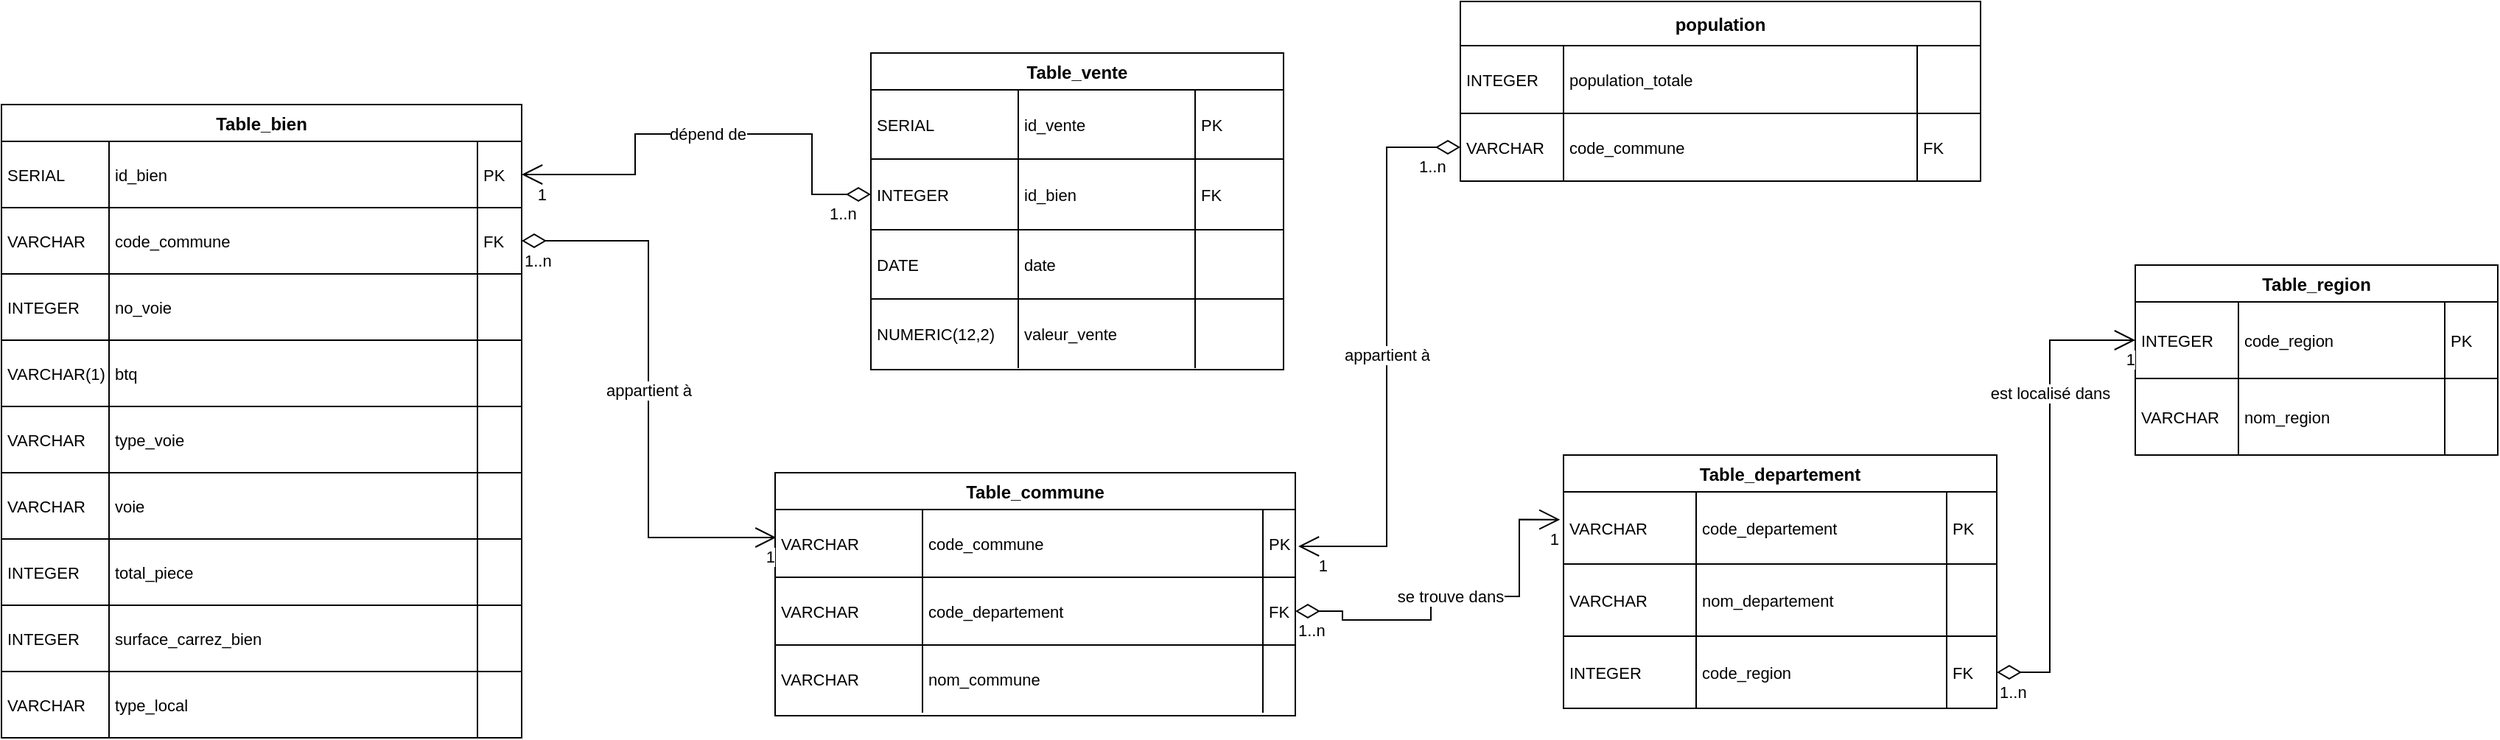 <mxfile version="27.2.0">
  <diagram name="Page-1" id="5Tjdu4dXu1ty_uL3PqQw">
    <mxGraphModel dx="2938" dy="1116" grid="1" gridSize="10" guides="1" tooltips="1" connect="1" arrows="1" fold="1" page="1" pageScale="1" pageWidth="1169" pageHeight="827" math="0" shadow="0">
      <root>
        <mxCell id="0" />
        <mxCell id="1" parent="0" />
        <mxCell id="_aAZYnoRH1j6Abzu226s-1" value="Table_region" style="shape=table;startSize=25;container=1;collapsible=0;childLayout=tableLayout;fixedRows=1;rowLines=1;fontStyle=1;align=center;resizeLast=1;" parent="1" vertex="1">
          <mxGeometry x="1508" y="199" width="246" height="129" as="geometry" />
        </mxCell>
        <mxCell id="_aAZYnoRH1j6Abzu226s-2" style="shape=tableRow;horizontal=0;startSize=0;swimlaneHead=0;swimlaneBody=0;fillColor=none;collapsible=0;dropTarget=0;points=[[0,0.5],[1,0.5]];portConstraint=eastwest;top=0;left=0;right=0;bottom=0;" parent="_aAZYnoRH1j6Abzu226s-1" vertex="1">
          <mxGeometry y="25" width="246" height="52" as="geometry" />
        </mxCell>
        <mxCell id="_aAZYnoRH1j6Abzu226s-3" value="INTEGER" style="shape=partialRectangle;connectable=0;fillColor=none;top=0;left=0;bottom=0;right=0;align=left;spacingLeft=2;overflow=hidden;fontSize=11;" parent="_aAZYnoRH1j6Abzu226s-2" vertex="1">
          <mxGeometry width="70" height="52" as="geometry">
            <mxRectangle width="70" height="52" as="alternateBounds" />
          </mxGeometry>
        </mxCell>
        <mxCell id="_aAZYnoRH1j6Abzu226s-4" value="code_region" style="shape=partialRectangle;connectable=0;fillColor=none;top=0;left=0;bottom=0;right=0;align=left;spacingLeft=2;overflow=hidden;fontSize=11;" parent="_aAZYnoRH1j6Abzu226s-2" vertex="1">
          <mxGeometry x="70" width="140" height="52" as="geometry">
            <mxRectangle width="140" height="52" as="alternateBounds" />
          </mxGeometry>
        </mxCell>
        <mxCell id="_aAZYnoRH1j6Abzu226s-5" value="PK" style="shape=partialRectangle;connectable=0;fillColor=none;top=0;left=0;bottom=0;right=0;align=left;spacingLeft=2;overflow=hidden;fontSize=11;" parent="_aAZYnoRH1j6Abzu226s-2" vertex="1">
          <mxGeometry x="210" width="36" height="52" as="geometry">
            <mxRectangle width="36" height="52" as="alternateBounds" />
          </mxGeometry>
        </mxCell>
        <mxCell id="_aAZYnoRH1j6Abzu226s-6" style="shape=tableRow;horizontal=0;startSize=0;swimlaneHead=0;swimlaneBody=0;fillColor=none;collapsible=0;dropTarget=0;points=[[0,0.5],[1,0.5]];portConstraint=eastwest;top=0;left=0;right=0;bottom=0;" parent="_aAZYnoRH1j6Abzu226s-1" vertex="1">
          <mxGeometry y="77" width="246" height="52" as="geometry" />
        </mxCell>
        <mxCell id="_aAZYnoRH1j6Abzu226s-7" value="VARCHAR" style="shape=partialRectangle;connectable=0;fillColor=none;top=0;left=0;bottom=0;right=0;align=left;spacingLeft=2;overflow=hidden;fontSize=11;" parent="_aAZYnoRH1j6Abzu226s-6" vertex="1">
          <mxGeometry width="70" height="52" as="geometry">
            <mxRectangle width="70" height="52" as="alternateBounds" />
          </mxGeometry>
        </mxCell>
        <mxCell id="_aAZYnoRH1j6Abzu226s-8" value="nom_region " style="shape=partialRectangle;connectable=0;fillColor=none;top=0;left=0;bottom=0;right=0;align=left;spacingLeft=2;overflow=hidden;fontSize=11;" parent="_aAZYnoRH1j6Abzu226s-6" vertex="1">
          <mxGeometry x="70" width="140" height="52" as="geometry">
            <mxRectangle width="140" height="52" as="alternateBounds" />
          </mxGeometry>
        </mxCell>
        <mxCell id="_aAZYnoRH1j6Abzu226s-9" value="" style="shape=partialRectangle;connectable=0;fillColor=none;top=0;left=0;bottom=0;right=0;align=left;spacingLeft=2;overflow=hidden;fontSize=11;" parent="_aAZYnoRH1j6Abzu226s-6" vertex="1">
          <mxGeometry x="210" width="36" height="52" as="geometry">
            <mxRectangle width="36" height="52" as="alternateBounds" />
          </mxGeometry>
        </mxCell>
        <mxCell id="_aAZYnoRH1j6Abzu226s-10" value="Table_departement" style="shape=table;startSize=25;container=1;collapsible=0;childLayout=tableLayout;fixedRows=1;rowLines=1;fontStyle=1;align=center;resizeLast=1;" parent="1" vertex="1">
          <mxGeometry x="1120" y="328" width="294" height="172" as="geometry" />
        </mxCell>
        <mxCell id="_aAZYnoRH1j6Abzu226s-11" style="shape=tableRow;horizontal=0;startSize=0;swimlaneHead=0;swimlaneBody=0;fillColor=none;collapsible=0;dropTarget=0;points=[[0,0.5],[1,0.5]];portConstraint=eastwest;top=0;left=0;right=0;bottom=0;" parent="_aAZYnoRH1j6Abzu226s-10" vertex="1">
          <mxGeometry y="25" width="294" height="49" as="geometry" />
        </mxCell>
        <mxCell id="_aAZYnoRH1j6Abzu226s-12" value="VARCHAR" style="shape=partialRectangle;connectable=0;fillColor=none;top=0;left=0;bottom=0;right=0;align=left;spacingLeft=2;overflow=hidden;fontSize=11;" parent="_aAZYnoRH1j6Abzu226s-11" vertex="1">
          <mxGeometry width="90" height="49" as="geometry">
            <mxRectangle width="90" height="49" as="alternateBounds" />
          </mxGeometry>
        </mxCell>
        <mxCell id="_aAZYnoRH1j6Abzu226s-13" value="code_departement" style="shape=partialRectangle;connectable=0;fillColor=none;top=0;left=0;bottom=0;right=0;align=left;spacingLeft=2;overflow=hidden;fontSize=11;" parent="_aAZYnoRH1j6Abzu226s-11" vertex="1">
          <mxGeometry x="90" width="170" height="49" as="geometry">
            <mxRectangle width="170" height="49" as="alternateBounds" />
          </mxGeometry>
        </mxCell>
        <mxCell id="_aAZYnoRH1j6Abzu226s-14" value="PK" style="shape=partialRectangle;connectable=0;fillColor=none;top=0;left=0;bottom=0;right=0;align=left;spacingLeft=2;overflow=hidden;fontSize=11;" parent="_aAZYnoRH1j6Abzu226s-11" vertex="1">
          <mxGeometry x="260" width="34" height="49" as="geometry">
            <mxRectangle width="34" height="49" as="alternateBounds" />
          </mxGeometry>
        </mxCell>
        <mxCell id="_aAZYnoRH1j6Abzu226s-15" style="shape=tableRow;horizontal=0;startSize=0;swimlaneHead=0;swimlaneBody=0;fillColor=none;collapsible=0;dropTarget=0;points=[[0,0.5],[1,0.5]];portConstraint=eastwest;top=0;left=0;right=0;bottom=0;" parent="_aAZYnoRH1j6Abzu226s-10" vertex="1">
          <mxGeometry y="74" width="294" height="49" as="geometry" />
        </mxCell>
        <mxCell id="_aAZYnoRH1j6Abzu226s-16" value="VARCHAR" style="shape=partialRectangle;connectable=0;fillColor=none;top=0;left=0;bottom=0;right=0;align=left;spacingLeft=2;overflow=hidden;fontSize=11;" parent="_aAZYnoRH1j6Abzu226s-15" vertex="1">
          <mxGeometry width="90" height="49" as="geometry">
            <mxRectangle width="90" height="49" as="alternateBounds" />
          </mxGeometry>
        </mxCell>
        <mxCell id="_aAZYnoRH1j6Abzu226s-17" value="nom_departement" style="shape=partialRectangle;connectable=0;fillColor=none;top=0;left=0;bottom=0;right=0;align=left;spacingLeft=2;overflow=hidden;fontSize=11;" parent="_aAZYnoRH1j6Abzu226s-15" vertex="1">
          <mxGeometry x="90" width="170" height="49" as="geometry">
            <mxRectangle width="170" height="49" as="alternateBounds" />
          </mxGeometry>
        </mxCell>
        <mxCell id="_aAZYnoRH1j6Abzu226s-18" value="" style="shape=partialRectangle;connectable=0;fillColor=none;top=0;left=0;bottom=0;right=0;align=left;spacingLeft=2;overflow=hidden;fontSize=11;" parent="_aAZYnoRH1j6Abzu226s-15" vertex="1">
          <mxGeometry x="260" width="34" height="49" as="geometry">
            <mxRectangle width="34" height="49" as="alternateBounds" />
          </mxGeometry>
        </mxCell>
        <mxCell id="_aAZYnoRH1j6Abzu226s-19" style="shape=tableRow;horizontal=0;startSize=0;swimlaneHead=0;swimlaneBody=0;fillColor=none;collapsible=0;dropTarget=0;points=[[0,0.5],[1,0.5]];portConstraint=eastwest;top=0;left=0;right=0;bottom=0;" parent="_aAZYnoRH1j6Abzu226s-10" vertex="1">
          <mxGeometry y="123" width="294" height="49" as="geometry" />
        </mxCell>
        <mxCell id="_aAZYnoRH1j6Abzu226s-20" value="INTEGER" style="shape=partialRectangle;connectable=0;fillColor=none;top=0;left=0;bottom=0;right=0;align=left;spacingLeft=2;overflow=hidden;fontSize=11;" parent="_aAZYnoRH1j6Abzu226s-19" vertex="1">
          <mxGeometry width="90" height="49" as="geometry">
            <mxRectangle width="90" height="49" as="alternateBounds" />
          </mxGeometry>
        </mxCell>
        <mxCell id="_aAZYnoRH1j6Abzu226s-21" value="code_region" style="shape=partialRectangle;connectable=0;fillColor=none;top=0;left=0;bottom=0;right=0;align=left;spacingLeft=2;overflow=hidden;fontSize=11;" parent="_aAZYnoRH1j6Abzu226s-19" vertex="1">
          <mxGeometry x="90" width="170" height="49" as="geometry">
            <mxRectangle width="170" height="49" as="alternateBounds" />
          </mxGeometry>
        </mxCell>
        <mxCell id="_aAZYnoRH1j6Abzu226s-22" value="FK" style="shape=partialRectangle;connectable=0;fillColor=none;top=0;left=0;bottom=0;right=0;align=left;spacingLeft=2;overflow=hidden;fontSize=11;" parent="_aAZYnoRH1j6Abzu226s-19" vertex="1">
          <mxGeometry x="260" width="34" height="49" as="geometry">
            <mxRectangle width="34" height="49" as="alternateBounds" />
          </mxGeometry>
        </mxCell>
        <mxCell id="_aAZYnoRH1j6Abzu226s-23" value="Table_commune" style="shape=table;startSize=25;container=1;collapsible=0;childLayout=tableLayout;fixedRows=1;rowLines=1;fontStyle=1;align=center;resizeLast=1;" parent="1" vertex="1">
          <mxGeometry x="585" y="340" width="353" height="165" as="geometry" />
        </mxCell>
        <mxCell id="_aAZYnoRH1j6Abzu226s-24" style="shape=tableRow;horizontal=0;startSize=0;swimlaneHead=0;swimlaneBody=0;fillColor=none;collapsible=0;dropTarget=0;points=[[0,0.5],[1,0.5]];portConstraint=eastwest;top=0;left=0;right=0;bottom=0;" parent="_aAZYnoRH1j6Abzu226s-23" vertex="1">
          <mxGeometry y="25" width="353" height="46" as="geometry" />
        </mxCell>
        <mxCell id="_aAZYnoRH1j6Abzu226s-25" value="VARCHAR" style="shape=partialRectangle;connectable=0;fillColor=none;top=0;left=0;bottom=0;right=0;align=left;spacingLeft=2;overflow=hidden;fontSize=11;" parent="_aAZYnoRH1j6Abzu226s-24" vertex="1">
          <mxGeometry width="100" height="46" as="geometry">
            <mxRectangle width="100" height="46" as="alternateBounds" />
          </mxGeometry>
        </mxCell>
        <mxCell id="_aAZYnoRH1j6Abzu226s-26" value="code_commune" style="shape=partialRectangle;connectable=0;fillColor=none;top=0;left=0;bottom=0;right=0;align=left;spacingLeft=2;overflow=hidden;fontSize=11;" parent="_aAZYnoRH1j6Abzu226s-24" vertex="1">
          <mxGeometry x="100" width="231" height="46" as="geometry">
            <mxRectangle width="231" height="46" as="alternateBounds" />
          </mxGeometry>
        </mxCell>
        <mxCell id="_aAZYnoRH1j6Abzu226s-27" value="PK" style="shape=partialRectangle;connectable=0;fillColor=none;top=0;left=0;bottom=0;right=0;align=left;spacingLeft=2;overflow=hidden;fontSize=11;" parent="_aAZYnoRH1j6Abzu226s-24" vertex="1">
          <mxGeometry x="331" width="22" height="46" as="geometry">
            <mxRectangle width="22" height="46" as="alternateBounds" />
          </mxGeometry>
        </mxCell>
        <mxCell id="_aAZYnoRH1j6Abzu226s-28" style="shape=tableRow;horizontal=0;startSize=0;swimlaneHead=0;swimlaneBody=0;fillColor=none;collapsible=0;dropTarget=0;points=[[0,0.5],[1,0.5]];portConstraint=eastwest;top=0;left=0;right=0;bottom=0;" parent="_aAZYnoRH1j6Abzu226s-23" vertex="1">
          <mxGeometry y="71" width="353" height="46" as="geometry" />
        </mxCell>
        <mxCell id="_aAZYnoRH1j6Abzu226s-29" value="VARCHAR" style="shape=partialRectangle;connectable=0;fillColor=none;top=0;left=0;bottom=0;right=0;align=left;spacingLeft=2;overflow=hidden;fontSize=11;" parent="_aAZYnoRH1j6Abzu226s-28" vertex="1">
          <mxGeometry width="100" height="46" as="geometry">
            <mxRectangle width="100" height="46" as="alternateBounds" />
          </mxGeometry>
        </mxCell>
        <mxCell id="_aAZYnoRH1j6Abzu226s-30" value="code_departement" style="shape=partialRectangle;connectable=0;fillColor=none;top=0;left=0;bottom=0;right=0;align=left;spacingLeft=2;overflow=hidden;fontSize=11;" parent="_aAZYnoRH1j6Abzu226s-28" vertex="1">
          <mxGeometry x="100" width="231" height="46" as="geometry">
            <mxRectangle width="231" height="46" as="alternateBounds" />
          </mxGeometry>
        </mxCell>
        <mxCell id="_aAZYnoRH1j6Abzu226s-31" value="FK" style="shape=partialRectangle;connectable=0;fillColor=none;top=0;left=0;bottom=0;right=0;align=left;spacingLeft=2;overflow=hidden;fontSize=11;" parent="_aAZYnoRH1j6Abzu226s-28" vertex="1">
          <mxGeometry x="331" width="22" height="46" as="geometry">
            <mxRectangle width="22" height="46" as="alternateBounds" />
          </mxGeometry>
        </mxCell>
        <mxCell id="_aAZYnoRH1j6Abzu226s-32" style="shape=tableRow;horizontal=0;startSize=0;swimlaneHead=0;swimlaneBody=0;fillColor=none;collapsible=0;dropTarget=0;points=[[0,0.5],[1,0.5]];portConstraint=eastwest;top=0;left=0;right=0;bottom=0;" parent="_aAZYnoRH1j6Abzu226s-23" vertex="1">
          <mxGeometry y="117" width="353" height="46" as="geometry" />
        </mxCell>
        <mxCell id="_aAZYnoRH1j6Abzu226s-33" value="VARCHAR" style="shape=partialRectangle;connectable=0;fillColor=none;top=0;left=0;bottom=0;right=0;align=left;spacingLeft=2;overflow=hidden;fontSize=11;" parent="_aAZYnoRH1j6Abzu226s-32" vertex="1">
          <mxGeometry width="100" height="46" as="geometry">
            <mxRectangle width="100" height="46" as="alternateBounds" />
          </mxGeometry>
        </mxCell>
        <mxCell id="_aAZYnoRH1j6Abzu226s-34" value="nom_commune" style="shape=partialRectangle;connectable=0;fillColor=none;top=0;left=0;bottom=0;right=0;align=left;spacingLeft=2;overflow=hidden;fontSize=11;" parent="_aAZYnoRH1j6Abzu226s-32" vertex="1">
          <mxGeometry x="100" width="231" height="46" as="geometry">
            <mxRectangle width="231" height="46" as="alternateBounds" />
          </mxGeometry>
        </mxCell>
        <mxCell id="_aAZYnoRH1j6Abzu226s-35" value="" style="shape=partialRectangle;connectable=0;fillColor=none;top=0;left=0;bottom=0;right=0;align=left;spacingLeft=2;overflow=hidden;fontSize=11;" parent="_aAZYnoRH1j6Abzu226s-32" vertex="1">
          <mxGeometry x="331" width="22" height="46" as="geometry">
            <mxRectangle width="22" height="46" as="alternateBounds" />
          </mxGeometry>
        </mxCell>
        <mxCell id="_aAZYnoRH1j6Abzu226s-44" value="Table_bien" style="shape=table;startSize=25;container=1;collapsible=0;childLayout=tableLayout;fixedRows=1;rowLines=1;fontStyle=1;align=center;resizeLast=1;" parent="1" vertex="1">
          <mxGeometry x="60" y="90" width="353" height="430" as="geometry" />
        </mxCell>
        <mxCell id="_aAZYnoRH1j6Abzu226s-45" style="shape=tableRow;horizontal=0;startSize=0;swimlaneHead=0;swimlaneBody=0;fillColor=none;collapsible=0;dropTarget=0;points=[[0,0.5],[1,0.5]];portConstraint=eastwest;top=0;left=0;right=0;bottom=0;" parent="_aAZYnoRH1j6Abzu226s-44" vertex="1">
          <mxGeometry y="25" width="353" height="45" as="geometry" />
        </mxCell>
        <mxCell id="_aAZYnoRH1j6Abzu226s-46" value="SERIAL" style="shape=partialRectangle;connectable=0;fillColor=none;top=0;left=0;bottom=0;right=0;align=left;spacingLeft=2;overflow=hidden;fontSize=11;" parent="_aAZYnoRH1j6Abzu226s-45" vertex="1">
          <mxGeometry width="73.0" height="45" as="geometry">
            <mxRectangle width="73.0" height="45" as="alternateBounds" />
          </mxGeometry>
        </mxCell>
        <mxCell id="_aAZYnoRH1j6Abzu226s-47" value="id_bien" style="shape=partialRectangle;connectable=0;fillColor=none;top=0;left=0;bottom=0;right=0;align=left;spacingLeft=2;overflow=hidden;fontSize=11;" parent="_aAZYnoRH1j6Abzu226s-45" vertex="1">
          <mxGeometry x="73.0" width="250" height="45" as="geometry">
            <mxRectangle width="250" height="45" as="alternateBounds" />
          </mxGeometry>
        </mxCell>
        <mxCell id="_aAZYnoRH1j6Abzu226s-48" value="PK" style="shape=partialRectangle;connectable=0;fillColor=none;top=0;left=0;bottom=0;right=0;align=left;spacingLeft=2;overflow=hidden;fontSize=11;" parent="_aAZYnoRH1j6Abzu226s-45" vertex="1">
          <mxGeometry x="323.0" width="30.0" height="45" as="geometry">
            <mxRectangle width="30.0" height="45" as="alternateBounds" />
          </mxGeometry>
        </mxCell>
        <mxCell id="_aAZYnoRH1j6Abzu226s-49" style="shape=tableRow;horizontal=0;startSize=0;swimlaneHead=0;swimlaneBody=0;fillColor=none;collapsible=0;dropTarget=0;points=[[0,0.5],[1,0.5]];portConstraint=eastwest;top=0;left=0;right=0;bottom=0;" parent="_aAZYnoRH1j6Abzu226s-44" vertex="1">
          <mxGeometry y="70" width="353" height="45" as="geometry" />
        </mxCell>
        <mxCell id="_aAZYnoRH1j6Abzu226s-50" value="VARCHAR" style="shape=partialRectangle;connectable=0;fillColor=none;top=0;left=0;bottom=0;right=0;align=left;spacingLeft=2;overflow=hidden;fontSize=11;" parent="_aAZYnoRH1j6Abzu226s-49" vertex="1">
          <mxGeometry width="73.0" height="45" as="geometry">
            <mxRectangle width="73.0" height="45" as="alternateBounds" />
          </mxGeometry>
        </mxCell>
        <mxCell id="_aAZYnoRH1j6Abzu226s-51" value="code_commune" style="shape=partialRectangle;connectable=0;fillColor=none;top=0;left=0;bottom=0;right=0;align=left;spacingLeft=2;overflow=hidden;fontSize=11;" parent="_aAZYnoRH1j6Abzu226s-49" vertex="1">
          <mxGeometry x="73.0" width="250" height="45" as="geometry">
            <mxRectangle width="250" height="45" as="alternateBounds" />
          </mxGeometry>
        </mxCell>
        <mxCell id="_aAZYnoRH1j6Abzu226s-52" value="FK" style="shape=partialRectangle;connectable=0;fillColor=none;top=0;left=0;bottom=0;right=0;align=left;spacingLeft=2;overflow=hidden;fontSize=11;" parent="_aAZYnoRH1j6Abzu226s-49" vertex="1">
          <mxGeometry x="323.0" width="30.0" height="45" as="geometry">
            <mxRectangle width="30.0" height="45" as="alternateBounds" />
          </mxGeometry>
        </mxCell>
        <mxCell id="_aAZYnoRH1j6Abzu226s-53" style="shape=tableRow;horizontal=0;startSize=0;swimlaneHead=0;swimlaneBody=0;fillColor=none;collapsible=0;dropTarget=0;points=[[0,0.5],[1,0.5]];portConstraint=eastwest;top=0;left=0;right=0;bottom=0;" parent="_aAZYnoRH1j6Abzu226s-44" vertex="1">
          <mxGeometry y="115" width="353" height="45" as="geometry" />
        </mxCell>
        <mxCell id="_aAZYnoRH1j6Abzu226s-54" value="INTEGER" style="shape=partialRectangle;connectable=0;fillColor=none;top=0;left=0;bottom=0;right=0;align=left;spacingLeft=2;overflow=hidden;fontSize=11;" parent="_aAZYnoRH1j6Abzu226s-53" vertex="1">
          <mxGeometry width="73.0" height="45" as="geometry">
            <mxRectangle width="73.0" height="45" as="alternateBounds" />
          </mxGeometry>
        </mxCell>
        <mxCell id="_aAZYnoRH1j6Abzu226s-55" value="no_voie" style="shape=partialRectangle;connectable=0;fillColor=none;top=0;left=0;bottom=0;right=0;align=left;spacingLeft=2;overflow=hidden;fontSize=11;" parent="_aAZYnoRH1j6Abzu226s-53" vertex="1">
          <mxGeometry x="73.0" width="250" height="45" as="geometry">
            <mxRectangle width="250" height="45" as="alternateBounds" />
          </mxGeometry>
        </mxCell>
        <mxCell id="_aAZYnoRH1j6Abzu226s-56" value="" style="shape=partialRectangle;connectable=0;fillColor=none;top=0;left=0;bottom=0;right=0;align=left;spacingLeft=2;overflow=hidden;fontSize=11;" parent="_aAZYnoRH1j6Abzu226s-53" vertex="1">
          <mxGeometry x="323.0" width="30.0" height="45" as="geometry">
            <mxRectangle width="30.0" height="45" as="alternateBounds" />
          </mxGeometry>
        </mxCell>
        <mxCell id="_aAZYnoRH1j6Abzu226s-57" style="shape=tableRow;horizontal=0;startSize=0;swimlaneHead=0;swimlaneBody=0;fillColor=none;collapsible=0;dropTarget=0;points=[[0,0.5],[1,0.5]];portConstraint=eastwest;top=0;left=0;right=0;bottom=0;" parent="_aAZYnoRH1j6Abzu226s-44" vertex="1">
          <mxGeometry y="160" width="353" height="45" as="geometry" />
        </mxCell>
        <mxCell id="_aAZYnoRH1j6Abzu226s-58" value="VARCHAR(1)" style="shape=partialRectangle;connectable=0;fillColor=none;top=0;left=0;bottom=0;right=0;align=left;spacingLeft=2;overflow=hidden;fontSize=11;" parent="_aAZYnoRH1j6Abzu226s-57" vertex="1">
          <mxGeometry width="73.0" height="45" as="geometry">
            <mxRectangle width="73.0" height="45" as="alternateBounds" />
          </mxGeometry>
        </mxCell>
        <mxCell id="_aAZYnoRH1j6Abzu226s-59" value="btq" style="shape=partialRectangle;connectable=0;fillColor=none;top=0;left=0;bottom=0;right=0;align=left;spacingLeft=2;overflow=hidden;fontSize=11;" parent="_aAZYnoRH1j6Abzu226s-57" vertex="1">
          <mxGeometry x="73.0" width="250" height="45" as="geometry">
            <mxRectangle width="250" height="45" as="alternateBounds" />
          </mxGeometry>
        </mxCell>
        <mxCell id="_aAZYnoRH1j6Abzu226s-60" value="" style="shape=partialRectangle;connectable=0;fillColor=none;top=0;left=0;bottom=0;right=0;align=left;spacingLeft=2;overflow=hidden;fontSize=11;" parent="_aAZYnoRH1j6Abzu226s-57" vertex="1">
          <mxGeometry x="323.0" width="30.0" height="45" as="geometry">
            <mxRectangle width="30.0" height="45" as="alternateBounds" />
          </mxGeometry>
        </mxCell>
        <mxCell id="_aAZYnoRH1j6Abzu226s-61" style="shape=tableRow;horizontal=0;startSize=0;swimlaneHead=0;swimlaneBody=0;fillColor=none;collapsible=0;dropTarget=0;points=[[0,0.5],[1,0.5]];portConstraint=eastwest;top=0;left=0;right=0;bottom=0;" parent="_aAZYnoRH1j6Abzu226s-44" vertex="1">
          <mxGeometry y="205" width="353" height="45" as="geometry" />
        </mxCell>
        <mxCell id="_aAZYnoRH1j6Abzu226s-62" value="VARCHAR" style="shape=partialRectangle;connectable=0;fillColor=none;top=0;left=0;bottom=0;right=0;align=left;spacingLeft=2;overflow=hidden;fontSize=11;" parent="_aAZYnoRH1j6Abzu226s-61" vertex="1">
          <mxGeometry width="73.0" height="45" as="geometry">
            <mxRectangle width="73.0" height="45" as="alternateBounds" />
          </mxGeometry>
        </mxCell>
        <mxCell id="_aAZYnoRH1j6Abzu226s-63" value="type_voie" style="shape=partialRectangle;connectable=0;fillColor=none;top=0;left=0;bottom=0;right=0;align=left;spacingLeft=2;overflow=hidden;fontSize=11;" parent="_aAZYnoRH1j6Abzu226s-61" vertex="1">
          <mxGeometry x="73.0" width="250" height="45" as="geometry">
            <mxRectangle width="250" height="45" as="alternateBounds" />
          </mxGeometry>
        </mxCell>
        <mxCell id="_aAZYnoRH1j6Abzu226s-64" value="" style="shape=partialRectangle;connectable=0;fillColor=none;top=0;left=0;bottom=0;right=0;align=left;spacingLeft=2;overflow=hidden;fontSize=11;" parent="_aAZYnoRH1j6Abzu226s-61" vertex="1">
          <mxGeometry x="323.0" width="30.0" height="45" as="geometry">
            <mxRectangle width="30.0" height="45" as="alternateBounds" />
          </mxGeometry>
        </mxCell>
        <mxCell id="_aAZYnoRH1j6Abzu226s-65" style="shape=tableRow;horizontal=0;startSize=0;swimlaneHead=0;swimlaneBody=0;fillColor=none;collapsible=0;dropTarget=0;points=[[0,0.5],[1,0.5]];portConstraint=eastwest;top=0;left=0;right=0;bottom=0;" parent="_aAZYnoRH1j6Abzu226s-44" vertex="1">
          <mxGeometry y="250" width="353" height="45" as="geometry" />
        </mxCell>
        <mxCell id="_aAZYnoRH1j6Abzu226s-66" value="VARCHAR" style="shape=partialRectangle;connectable=0;fillColor=none;top=0;left=0;bottom=0;right=0;align=left;spacingLeft=2;overflow=hidden;fontSize=11;" parent="_aAZYnoRH1j6Abzu226s-65" vertex="1">
          <mxGeometry width="73.0" height="45" as="geometry">
            <mxRectangle width="73.0" height="45" as="alternateBounds" />
          </mxGeometry>
        </mxCell>
        <mxCell id="_aAZYnoRH1j6Abzu226s-67" value="voie" style="shape=partialRectangle;connectable=0;fillColor=none;top=0;left=0;bottom=0;right=0;align=left;spacingLeft=2;overflow=hidden;fontSize=11;" parent="_aAZYnoRH1j6Abzu226s-65" vertex="1">
          <mxGeometry x="73.0" width="250" height="45" as="geometry">
            <mxRectangle width="250" height="45" as="alternateBounds" />
          </mxGeometry>
        </mxCell>
        <mxCell id="_aAZYnoRH1j6Abzu226s-68" value="" style="shape=partialRectangle;connectable=0;fillColor=none;top=0;left=0;bottom=0;right=0;align=left;spacingLeft=2;overflow=hidden;fontSize=11;" parent="_aAZYnoRH1j6Abzu226s-65" vertex="1">
          <mxGeometry x="323.0" width="30.0" height="45" as="geometry">
            <mxRectangle width="30.0" height="45" as="alternateBounds" />
          </mxGeometry>
        </mxCell>
        <mxCell id="_aAZYnoRH1j6Abzu226s-69" style="shape=tableRow;horizontal=0;startSize=0;swimlaneHead=0;swimlaneBody=0;fillColor=none;collapsible=0;dropTarget=0;points=[[0,0.5],[1,0.5]];portConstraint=eastwest;top=0;left=0;right=0;bottom=0;" parent="_aAZYnoRH1j6Abzu226s-44" vertex="1">
          <mxGeometry y="295" width="353" height="45" as="geometry" />
        </mxCell>
        <mxCell id="_aAZYnoRH1j6Abzu226s-70" value="INTEGER" style="shape=partialRectangle;connectable=0;fillColor=none;top=0;left=0;bottom=0;right=0;align=left;spacingLeft=2;overflow=hidden;fontSize=11;" parent="_aAZYnoRH1j6Abzu226s-69" vertex="1">
          <mxGeometry width="73.0" height="45" as="geometry">
            <mxRectangle width="73.0" height="45" as="alternateBounds" />
          </mxGeometry>
        </mxCell>
        <mxCell id="_aAZYnoRH1j6Abzu226s-71" value="total_piece" style="shape=partialRectangle;connectable=0;fillColor=none;top=0;left=0;bottom=0;right=0;align=left;spacingLeft=2;overflow=hidden;fontSize=11;" parent="_aAZYnoRH1j6Abzu226s-69" vertex="1">
          <mxGeometry x="73.0" width="250" height="45" as="geometry">
            <mxRectangle width="250" height="45" as="alternateBounds" />
          </mxGeometry>
        </mxCell>
        <mxCell id="_aAZYnoRH1j6Abzu226s-72" value="" style="shape=partialRectangle;connectable=0;fillColor=none;top=0;left=0;bottom=0;right=0;align=left;spacingLeft=2;overflow=hidden;fontSize=11;" parent="_aAZYnoRH1j6Abzu226s-69" vertex="1">
          <mxGeometry x="323.0" width="30.0" height="45" as="geometry">
            <mxRectangle width="30.0" height="45" as="alternateBounds" />
          </mxGeometry>
        </mxCell>
        <mxCell id="_aAZYnoRH1j6Abzu226s-77" style="shape=tableRow;horizontal=0;startSize=0;swimlaneHead=0;swimlaneBody=0;fillColor=none;collapsible=0;dropTarget=0;points=[[0,0.5],[1,0.5]];portConstraint=eastwest;top=0;left=0;right=0;bottom=0;" parent="_aAZYnoRH1j6Abzu226s-44" vertex="1">
          <mxGeometry y="340" width="353" height="45" as="geometry" />
        </mxCell>
        <mxCell id="_aAZYnoRH1j6Abzu226s-78" value="INTEGER" style="shape=partialRectangle;connectable=0;fillColor=none;top=0;left=0;bottom=0;right=0;align=left;spacingLeft=2;overflow=hidden;fontSize=11;" parent="_aAZYnoRH1j6Abzu226s-77" vertex="1">
          <mxGeometry width="73.0" height="45" as="geometry">
            <mxRectangle width="73.0" height="45" as="alternateBounds" />
          </mxGeometry>
        </mxCell>
        <mxCell id="_aAZYnoRH1j6Abzu226s-79" value="surface_carrez_bien" style="shape=partialRectangle;connectable=0;fillColor=none;top=0;left=0;bottom=0;right=0;align=left;spacingLeft=2;overflow=hidden;fontSize=11;" parent="_aAZYnoRH1j6Abzu226s-77" vertex="1">
          <mxGeometry x="73.0" width="250" height="45" as="geometry">
            <mxRectangle width="250" height="45" as="alternateBounds" />
          </mxGeometry>
        </mxCell>
        <mxCell id="_aAZYnoRH1j6Abzu226s-80" value="" style="shape=partialRectangle;connectable=0;fillColor=none;top=0;left=0;bottom=0;right=0;align=left;spacingLeft=2;overflow=hidden;fontSize=11;" parent="_aAZYnoRH1j6Abzu226s-77" vertex="1">
          <mxGeometry x="323.0" width="30.0" height="45" as="geometry">
            <mxRectangle width="30.0" height="45" as="alternateBounds" />
          </mxGeometry>
        </mxCell>
        <mxCell id="_aAZYnoRH1j6Abzu226s-81" style="shape=tableRow;horizontal=0;startSize=0;swimlaneHead=0;swimlaneBody=0;fillColor=none;collapsible=0;dropTarget=0;points=[[0,0.5],[1,0.5]];portConstraint=eastwest;top=0;left=0;right=0;bottom=0;" parent="_aAZYnoRH1j6Abzu226s-44" vertex="1">
          <mxGeometry y="385" width="353" height="45" as="geometry" />
        </mxCell>
        <mxCell id="_aAZYnoRH1j6Abzu226s-82" value="VARCHAR" style="shape=partialRectangle;connectable=0;fillColor=none;top=0;left=0;bottom=0;right=0;align=left;spacingLeft=2;overflow=hidden;fontSize=11;" parent="_aAZYnoRH1j6Abzu226s-81" vertex="1">
          <mxGeometry width="73.0" height="45" as="geometry">
            <mxRectangle width="73.0" height="45" as="alternateBounds" />
          </mxGeometry>
        </mxCell>
        <mxCell id="_aAZYnoRH1j6Abzu226s-83" value="type_local" style="shape=partialRectangle;connectable=0;fillColor=none;top=0;left=0;bottom=0;right=0;align=left;spacingLeft=2;overflow=hidden;fontSize=11;" parent="_aAZYnoRH1j6Abzu226s-81" vertex="1">
          <mxGeometry x="73.0" width="250" height="45" as="geometry">
            <mxRectangle width="250" height="45" as="alternateBounds" />
          </mxGeometry>
        </mxCell>
        <mxCell id="_aAZYnoRH1j6Abzu226s-84" value="" style="shape=partialRectangle;connectable=0;fillColor=none;top=0;left=0;bottom=0;right=0;align=left;spacingLeft=2;overflow=hidden;fontSize=11;" parent="_aAZYnoRH1j6Abzu226s-81" vertex="1">
          <mxGeometry x="323.0" width="30.0" height="45" as="geometry">
            <mxRectangle width="30.0" height="45" as="alternateBounds" />
          </mxGeometry>
        </mxCell>
        <mxCell id="_aAZYnoRH1j6Abzu226s-85" value="Table_vente" style="shape=table;startSize=25;container=1;collapsible=0;childLayout=tableLayout;fixedRows=1;rowLines=1;fontStyle=1;align=center;resizeLast=1;" parent="1" vertex="1">
          <mxGeometry x="650" y="55" width="280" height="215" as="geometry" />
        </mxCell>
        <mxCell id="_aAZYnoRH1j6Abzu226s-86" style="shape=tableRow;horizontal=0;startSize=0;swimlaneHead=0;swimlaneBody=0;fillColor=none;collapsible=0;dropTarget=0;points=[[0,0.5],[1,0.5]];portConstraint=eastwest;top=0;left=0;right=0;bottom=0;" parent="_aAZYnoRH1j6Abzu226s-85" vertex="1">
          <mxGeometry y="25" width="280" height="47" as="geometry" />
        </mxCell>
        <mxCell id="_aAZYnoRH1j6Abzu226s-87" value="SERIAL" style="shape=partialRectangle;connectable=0;fillColor=none;top=0;left=0;bottom=0;right=0;align=left;spacingLeft=2;overflow=hidden;fontSize=11;" parent="_aAZYnoRH1j6Abzu226s-86" vertex="1">
          <mxGeometry width="100" height="47" as="geometry">
            <mxRectangle width="100" height="47" as="alternateBounds" />
          </mxGeometry>
        </mxCell>
        <mxCell id="_aAZYnoRH1j6Abzu226s-88" value="id_vente" style="shape=partialRectangle;connectable=0;fillColor=none;top=0;left=0;bottom=0;right=0;align=left;spacingLeft=2;overflow=hidden;fontSize=11;" parent="_aAZYnoRH1j6Abzu226s-86" vertex="1">
          <mxGeometry x="100" width="120" height="47" as="geometry">
            <mxRectangle width="120" height="47" as="alternateBounds" />
          </mxGeometry>
        </mxCell>
        <mxCell id="_aAZYnoRH1j6Abzu226s-89" value="PK" style="shape=partialRectangle;connectable=0;fillColor=none;top=0;left=0;bottom=0;right=0;align=left;spacingLeft=2;overflow=hidden;fontSize=11;" parent="_aAZYnoRH1j6Abzu226s-86" vertex="1">
          <mxGeometry x="220" width="60" height="47" as="geometry">
            <mxRectangle width="60" height="47" as="alternateBounds" />
          </mxGeometry>
        </mxCell>
        <mxCell id="_aAZYnoRH1j6Abzu226s-90" style="shape=tableRow;horizontal=0;startSize=0;swimlaneHead=0;swimlaneBody=0;fillColor=none;collapsible=0;dropTarget=0;points=[[0,0.5],[1,0.5]];portConstraint=eastwest;top=0;left=0;right=0;bottom=0;" parent="_aAZYnoRH1j6Abzu226s-85" vertex="1">
          <mxGeometry y="72" width="280" height="48" as="geometry" />
        </mxCell>
        <mxCell id="_aAZYnoRH1j6Abzu226s-91" value="INTEGER" style="shape=partialRectangle;connectable=0;fillColor=none;top=0;left=0;bottom=0;right=0;align=left;spacingLeft=2;overflow=hidden;fontSize=11;" parent="_aAZYnoRH1j6Abzu226s-90" vertex="1">
          <mxGeometry width="100" height="48" as="geometry">
            <mxRectangle width="100" height="48" as="alternateBounds" />
          </mxGeometry>
        </mxCell>
        <mxCell id="_aAZYnoRH1j6Abzu226s-92" value="id_bien" style="shape=partialRectangle;connectable=0;fillColor=none;top=0;left=0;bottom=0;right=0;align=left;spacingLeft=2;overflow=hidden;fontSize=11;" parent="_aAZYnoRH1j6Abzu226s-90" vertex="1">
          <mxGeometry x="100" width="120" height="48" as="geometry">
            <mxRectangle width="120" height="48" as="alternateBounds" />
          </mxGeometry>
        </mxCell>
        <mxCell id="_aAZYnoRH1j6Abzu226s-93" value="FK" style="shape=partialRectangle;connectable=0;fillColor=none;top=0;left=0;bottom=0;right=0;align=left;spacingLeft=2;overflow=hidden;fontSize=11;" parent="_aAZYnoRH1j6Abzu226s-90" vertex="1">
          <mxGeometry x="220" width="60" height="48" as="geometry">
            <mxRectangle width="60" height="48" as="alternateBounds" />
          </mxGeometry>
        </mxCell>
        <mxCell id="_aAZYnoRH1j6Abzu226s-94" style="shape=tableRow;horizontal=0;startSize=0;swimlaneHead=0;swimlaneBody=0;fillColor=none;collapsible=0;dropTarget=0;points=[[0,0.5],[1,0.5]];portConstraint=eastwest;top=0;left=0;right=0;bottom=0;" parent="_aAZYnoRH1j6Abzu226s-85" vertex="1">
          <mxGeometry y="120" width="280" height="47" as="geometry" />
        </mxCell>
        <mxCell id="_aAZYnoRH1j6Abzu226s-95" value="DATE" style="shape=partialRectangle;connectable=0;fillColor=none;top=0;left=0;bottom=0;right=0;align=left;spacingLeft=2;overflow=hidden;fontSize=11;" parent="_aAZYnoRH1j6Abzu226s-94" vertex="1">
          <mxGeometry width="100" height="47" as="geometry">
            <mxRectangle width="100" height="47" as="alternateBounds" />
          </mxGeometry>
        </mxCell>
        <mxCell id="_aAZYnoRH1j6Abzu226s-96" value="date" style="shape=partialRectangle;connectable=0;fillColor=none;top=0;left=0;bottom=0;right=0;align=left;spacingLeft=2;overflow=hidden;fontSize=11;" parent="_aAZYnoRH1j6Abzu226s-94" vertex="1">
          <mxGeometry x="100" width="120" height="47" as="geometry">
            <mxRectangle width="120" height="47" as="alternateBounds" />
          </mxGeometry>
        </mxCell>
        <mxCell id="_aAZYnoRH1j6Abzu226s-97" value="" style="shape=partialRectangle;connectable=0;fillColor=none;top=0;left=0;bottom=0;right=0;align=left;spacingLeft=2;overflow=hidden;fontSize=11;" parent="_aAZYnoRH1j6Abzu226s-94" vertex="1">
          <mxGeometry x="220" width="60" height="47" as="geometry">
            <mxRectangle width="60" height="47" as="alternateBounds" />
          </mxGeometry>
        </mxCell>
        <mxCell id="_aAZYnoRH1j6Abzu226s-98" style="shape=tableRow;horizontal=0;startSize=0;swimlaneHead=0;swimlaneBody=0;fillColor=none;collapsible=0;dropTarget=0;points=[[0,0.5],[1,0.5]];portConstraint=eastwest;top=0;left=0;right=0;bottom=0;" parent="_aAZYnoRH1j6Abzu226s-85" vertex="1">
          <mxGeometry y="167" width="280" height="47" as="geometry" />
        </mxCell>
        <mxCell id="_aAZYnoRH1j6Abzu226s-99" value="NUMERIC(12,2)" style="shape=partialRectangle;connectable=0;fillColor=none;top=0;left=0;bottom=0;right=0;align=left;spacingLeft=2;overflow=hidden;fontSize=11;" parent="_aAZYnoRH1j6Abzu226s-98" vertex="1">
          <mxGeometry width="100" height="47" as="geometry">
            <mxRectangle width="100" height="47" as="alternateBounds" />
          </mxGeometry>
        </mxCell>
        <mxCell id="_aAZYnoRH1j6Abzu226s-100" value="valeur_vente" style="shape=partialRectangle;connectable=0;fillColor=none;top=0;left=0;bottom=0;right=0;align=left;spacingLeft=2;overflow=hidden;fontSize=11;" parent="_aAZYnoRH1j6Abzu226s-98" vertex="1">
          <mxGeometry x="100" width="120" height="47" as="geometry">
            <mxRectangle width="120" height="47" as="alternateBounds" />
          </mxGeometry>
        </mxCell>
        <mxCell id="_aAZYnoRH1j6Abzu226s-101" value="" style="shape=partialRectangle;connectable=0;fillColor=none;top=0;left=0;bottom=0;right=0;align=left;spacingLeft=2;overflow=hidden;fontSize=11;" parent="_aAZYnoRH1j6Abzu226s-98" vertex="1">
          <mxGeometry x="220" width="60" height="47" as="geometry">
            <mxRectangle width="60" height="47" as="alternateBounds" />
          </mxGeometry>
        </mxCell>
        <mxCell id="_aAZYnoRH1j6Abzu226s-118" value="population" style="shape=table;startSize=30;container=1;collapsible=0;childLayout=tableLayout;fixedRows=1;rowLines=1;fontStyle=1;align=center;resizeLast=1;" parent="1" vertex="1">
          <mxGeometry x="1050" y="20" width="353" height="122" as="geometry" />
        </mxCell>
        <mxCell id="_aAZYnoRH1j6Abzu226s-119" style="shape=tableRow;horizontal=0;startSize=0;swimlaneHead=0;swimlaneBody=0;fillColor=none;collapsible=0;dropTarget=0;points=[[0,0.5],[1,0.5]];portConstraint=eastwest;top=0;left=0;right=0;bottom=0;" parent="_aAZYnoRH1j6Abzu226s-118" vertex="1">
          <mxGeometry y="30" width="353" height="46" as="geometry" />
        </mxCell>
        <mxCell id="_aAZYnoRH1j6Abzu226s-120" value="INTEGER" style="shape=partialRectangle;connectable=0;fillColor=none;top=0;left=0;bottom=0;right=0;align=left;spacingLeft=2;overflow=hidden;fontSize=11;" parent="_aAZYnoRH1j6Abzu226s-119" vertex="1">
          <mxGeometry width="70" height="46" as="geometry">
            <mxRectangle width="70" height="46" as="alternateBounds" />
          </mxGeometry>
        </mxCell>
        <mxCell id="_aAZYnoRH1j6Abzu226s-121" value="population_totale" style="shape=partialRectangle;connectable=0;fillColor=none;top=0;left=0;bottom=0;right=0;align=left;spacingLeft=2;overflow=hidden;fontSize=11;" parent="_aAZYnoRH1j6Abzu226s-119" vertex="1">
          <mxGeometry x="70" width="240" height="46" as="geometry">
            <mxRectangle width="240" height="46" as="alternateBounds" />
          </mxGeometry>
        </mxCell>
        <mxCell id="_aAZYnoRH1j6Abzu226s-122" value="" style="shape=partialRectangle;connectable=0;fillColor=none;top=0;left=0;bottom=0;right=0;align=left;spacingLeft=2;overflow=hidden;fontSize=11;" parent="_aAZYnoRH1j6Abzu226s-119" vertex="1">
          <mxGeometry x="310" width="43" height="46" as="geometry">
            <mxRectangle width="43" height="46" as="alternateBounds" />
          </mxGeometry>
        </mxCell>
        <mxCell id="_aAZYnoRH1j6Abzu226s-123" style="shape=tableRow;horizontal=0;startSize=0;swimlaneHead=0;swimlaneBody=0;fillColor=none;collapsible=0;dropTarget=0;points=[[0,0.5],[1,0.5]];portConstraint=eastwest;top=0;left=0;right=0;bottom=0;" parent="_aAZYnoRH1j6Abzu226s-118" vertex="1">
          <mxGeometry y="76" width="353" height="46" as="geometry" />
        </mxCell>
        <mxCell id="_aAZYnoRH1j6Abzu226s-124" value="VARCHAR" style="shape=partialRectangle;connectable=0;fillColor=none;top=0;left=0;bottom=0;right=0;align=left;spacingLeft=2;overflow=hidden;fontSize=11;" parent="_aAZYnoRH1j6Abzu226s-123" vertex="1">
          <mxGeometry width="70" height="46" as="geometry">
            <mxRectangle width="70" height="46" as="alternateBounds" />
          </mxGeometry>
        </mxCell>
        <mxCell id="_aAZYnoRH1j6Abzu226s-125" value="code_commune" style="shape=partialRectangle;connectable=0;fillColor=none;top=0;left=0;bottom=0;right=0;align=left;spacingLeft=2;overflow=hidden;fontSize=11;" parent="_aAZYnoRH1j6Abzu226s-123" vertex="1">
          <mxGeometry x="70" width="240" height="46" as="geometry">
            <mxRectangle width="240" height="46" as="alternateBounds" />
          </mxGeometry>
        </mxCell>
        <mxCell id="_aAZYnoRH1j6Abzu226s-126" value="FK" style="shape=partialRectangle;connectable=0;fillColor=none;top=0;left=0;bottom=0;right=0;align=left;spacingLeft=2;overflow=hidden;fontSize=11;" parent="_aAZYnoRH1j6Abzu226s-123" vertex="1">
          <mxGeometry x="310" width="43" height="46" as="geometry">
            <mxRectangle width="43" height="46" as="alternateBounds" />
          </mxGeometry>
        </mxCell>
        <mxCell id="5B8QcY3OEXfL6ncTWb6D-4" value="appartient à" style="endArrow=open;html=1;endSize=12;startArrow=diamondThin;startSize=14;startFill=0;edgeStyle=orthogonalEdgeStyle;rounded=0;exitX=1;exitY=0.5;exitDx=0;exitDy=0;entryX=0.002;entryY=0.413;entryDx=0;entryDy=0;entryPerimeter=0;" edge="1" parent="1" source="_aAZYnoRH1j6Abzu226s-49" target="_aAZYnoRH1j6Abzu226s-24">
          <mxGeometry relative="1" as="geometry">
            <mxPoint x="640" y="280" as="sourcePoint" />
            <mxPoint x="800" y="280" as="targetPoint" />
          </mxGeometry>
        </mxCell>
        <mxCell id="5B8QcY3OEXfL6ncTWb6D-5" value="1..n" style="edgeLabel;resizable=0;html=1;align=left;verticalAlign=top;" connectable="0" vertex="1" parent="5B8QcY3OEXfL6ncTWb6D-4">
          <mxGeometry x="-1" relative="1" as="geometry" />
        </mxCell>
        <mxCell id="5B8QcY3OEXfL6ncTWb6D-6" value="1" style="edgeLabel;resizable=0;html=1;align=right;verticalAlign=top;" connectable="0" vertex="1" parent="5B8QcY3OEXfL6ncTWb6D-4">
          <mxGeometry x="1" relative="1" as="geometry" />
        </mxCell>
        <mxCell id="5B8QcY3OEXfL6ncTWb6D-7" value="dépend de" style="endArrow=open;html=1;endSize=12;startArrow=diamondThin;startSize=14;startFill=0;edgeStyle=orthogonalEdgeStyle;rounded=0;exitX=0;exitY=0.5;exitDx=0;exitDy=0;entryX=1;entryY=0.5;entryDx=0;entryDy=0;" edge="1" parent="1" source="_aAZYnoRH1j6Abzu226s-90" target="_aAZYnoRH1j6Abzu226s-45">
          <mxGeometry x="-0.001" relative="1" as="geometry">
            <mxPoint x="590" y="460" as="sourcePoint" />
            <mxPoint x="550" y="150" as="targetPoint" />
            <Array as="points">
              <mxPoint x="610" y="151" />
              <mxPoint x="610" y="110" />
              <mxPoint x="490" y="110" />
              <mxPoint x="490" y="137" />
            </Array>
            <mxPoint as="offset" />
          </mxGeometry>
        </mxCell>
        <mxCell id="5B8QcY3OEXfL6ncTWb6D-8" value="1..n" style="edgeLabel;resizable=0;html=1;align=left;verticalAlign=top;" connectable="0" vertex="1" parent="5B8QcY3OEXfL6ncTWb6D-7">
          <mxGeometry x="-1" relative="1" as="geometry">
            <mxPoint x="-30" as="offset" />
          </mxGeometry>
        </mxCell>
        <mxCell id="5B8QcY3OEXfL6ncTWb6D-9" value="1" style="edgeLabel;resizable=0;html=1;align=right;verticalAlign=top;" connectable="0" vertex="1" parent="5B8QcY3OEXfL6ncTWb6D-7">
          <mxGeometry x="1" relative="1" as="geometry">
            <mxPoint x="17" as="offset" />
          </mxGeometry>
        </mxCell>
        <mxCell id="5B8QcY3OEXfL6ncTWb6D-10" value="appartient à" style="endArrow=open;html=1;endSize=12;startArrow=diamondThin;startSize=14;startFill=0;edgeStyle=orthogonalEdgeStyle;rounded=0;exitX=0;exitY=0.5;exitDx=0;exitDy=0;" edge="1" parent="1" source="_aAZYnoRH1j6Abzu226s-123">
          <mxGeometry relative="1" as="geometry">
            <mxPoint x="1080" y="200" as="sourcePoint" />
            <mxPoint x="940" y="390" as="targetPoint" />
            <Array as="points">
              <mxPoint x="1000" y="119" />
              <mxPoint x="1000" y="390" />
            </Array>
          </mxGeometry>
        </mxCell>
        <mxCell id="5B8QcY3OEXfL6ncTWb6D-11" value="1..n" style="edgeLabel;resizable=0;html=1;align=left;verticalAlign=top;" connectable="0" vertex="1" parent="5B8QcY3OEXfL6ncTWb6D-10">
          <mxGeometry x="-1" relative="1" as="geometry">
            <mxPoint x="-30" as="offset" />
          </mxGeometry>
        </mxCell>
        <mxCell id="5B8QcY3OEXfL6ncTWb6D-12" value="1" style="edgeLabel;resizable=0;html=1;align=right;verticalAlign=top;" connectable="0" vertex="1" parent="5B8QcY3OEXfL6ncTWb6D-10">
          <mxGeometry x="1" relative="1" as="geometry">
            <mxPoint x="20" as="offset" />
          </mxGeometry>
        </mxCell>
        <mxCell id="5B8QcY3OEXfL6ncTWb6D-13" value="se trouve dans" style="endArrow=open;html=1;endSize=12;startArrow=diamondThin;startSize=14;startFill=0;edgeStyle=orthogonalEdgeStyle;rounded=0;exitX=1;exitY=0.5;exitDx=0;exitDy=0;entryX=-0.008;entryY=0.384;entryDx=0;entryDy=0;entryPerimeter=0;" edge="1" parent="1" source="_aAZYnoRH1j6Abzu226s-28" target="_aAZYnoRH1j6Abzu226s-11">
          <mxGeometry x="0.001" relative="1" as="geometry">
            <mxPoint x="1020" y="520" as="sourcePoint" />
            <mxPoint x="910" y="791" as="targetPoint" />
            <Array as="points">
              <mxPoint x="970" y="434" />
              <mxPoint x="970" y="440" />
              <mxPoint x="1030" y="440" />
              <mxPoint x="1030" y="424" />
              <mxPoint x="1090" y="424" />
              <mxPoint x="1090" y="372" />
            </Array>
            <mxPoint as="offset" />
          </mxGeometry>
        </mxCell>
        <mxCell id="5B8QcY3OEXfL6ncTWb6D-14" value="1..n" style="edgeLabel;resizable=0;html=1;align=left;verticalAlign=top;" connectable="0" vertex="1" parent="5B8QcY3OEXfL6ncTWb6D-13">
          <mxGeometry x="-1" relative="1" as="geometry" />
        </mxCell>
        <mxCell id="5B8QcY3OEXfL6ncTWb6D-15" value="1" style="edgeLabel;resizable=0;html=1;align=right;verticalAlign=top;" connectable="0" vertex="1" parent="5B8QcY3OEXfL6ncTWb6D-13">
          <mxGeometry x="1" relative="1" as="geometry" />
        </mxCell>
        <mxCell id="5B8QcY3OEXfL6ncTWb6D-16" value="est localisé dans" style="endArrow=open;html=1;endSize=12;startArrow=diamondThin;startSize=14;startFill=0;edgeStyle=orthogonalEdgeStyle;rounded=0;exitX=1;exitY=0.5;exitDx=0;exitDy=0;entryX=0;entryY=0.5;entryDx=0;entryDy=0;" edge="1" parent="1" source="_aAZYnoRH1j6Abzu226s-19" target="_aAZYnoRH1j6Abzu226s-2">
          <mxGeometry x="0.411" relative="1" as="geometry">
            <mxPoint x="1550" y="499" as="sourcePoint" />
            <mxPoint x="1730" y="437" as="targetPoint" />
            <Array as="points">
              <mxPoint x="1450" y="476" />
              <mxPoint x="1450" y="250" />
            </Array>
            <mxPoint as="offset" />
          </mxGeometry>
        </mxCell>
        <mxCell id="5B8QcY3OEXfL6ncTWb6D-17" value="1..n" style="edgeLabel;resizable=0;html=1;align=left;verticalAlign=top;" connectable="0" vertex="1" parent="5B8QcY3OEXfL6ncTWb6D-16">
          <mxGeometry x="-1" relative="1" as="geometry" />
        </mxCell>
        <mxCell id="5B8QcY3OEXfL6ncTWb6D-18" value="1" style="edgeLabel;resizable=0;html=1;align=right;verticalAlign=top;" connectable="0" vertex="1" parent="5B8QcY3OEXfL6ncTWb6D-16">
          <mxGeometry x="1" relative="1" as="geometry" />
        </mxCell>
      </root>
    </mxGraphModel>
  </diagram>
</mxfile>

